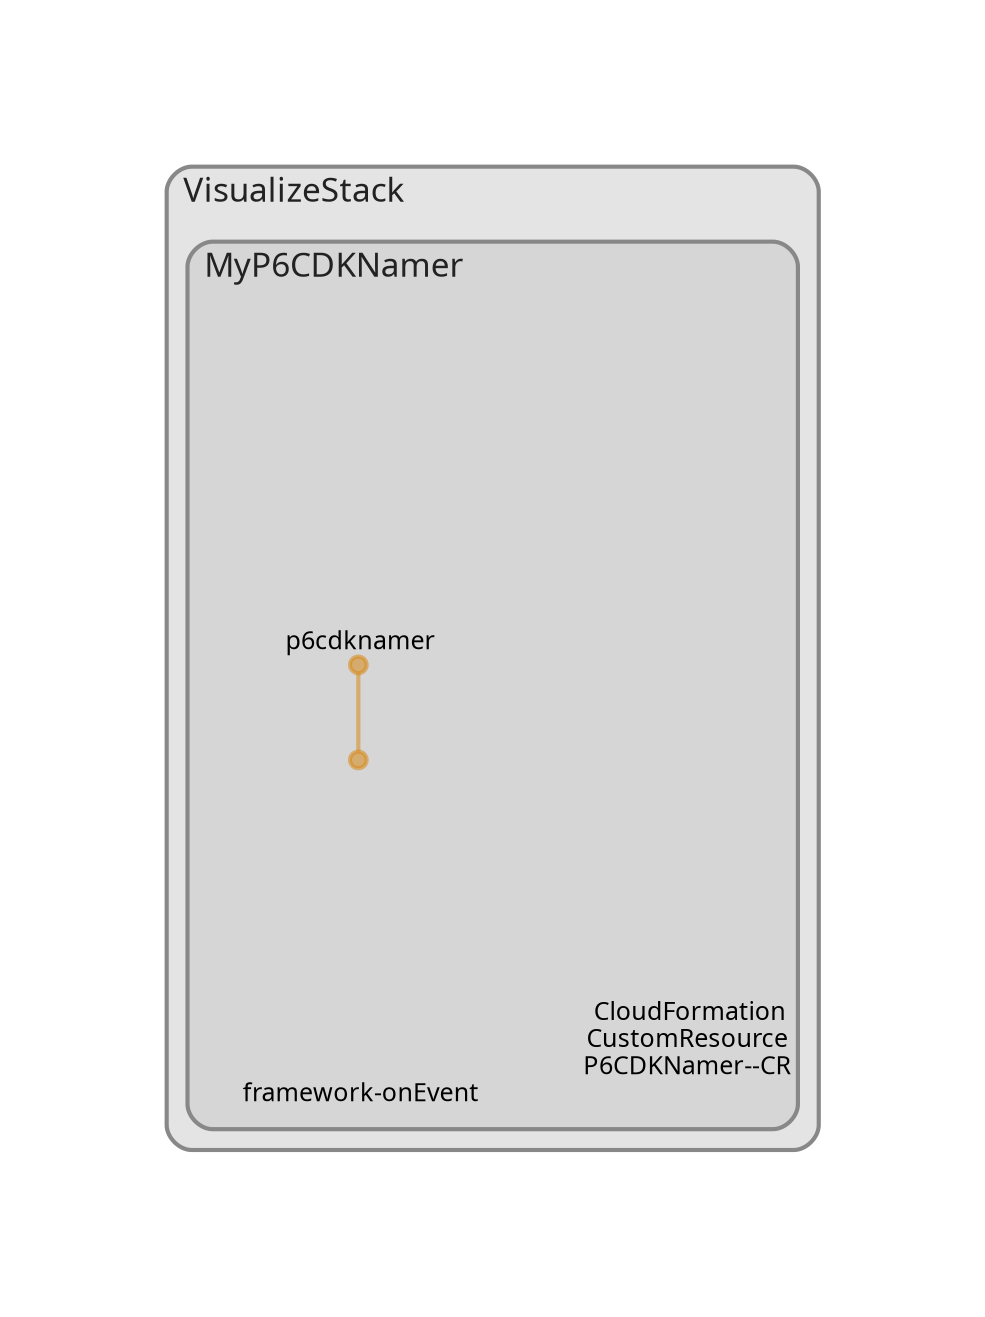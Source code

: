 digraph "Diagram" {
  splines = "ortho";
  pad = "1.0";
  nodesep = "0.60";
  ranksep = "0.75";
  fontname = "Sans-Serif";
  fontsize = "15";
  dpi = "200";
  rankdir = "BT";
  compound = "true";
  fontcolor = "#222222";
  edge [
    color = "#D5871488",
    penwidth = 2,
    arrowhead = "dot",
    arrowtail = "dot",
  ];
  node [
    shape = "box",
    style = "rounded",
    fixedsize = true,
    width = 1.7,
    height = 1.7,
    labelloc = "c",
    imagescale = true,
    fontname = "Sans-Serif",
    fontsize = 8,
    margin = 8,
  ];
  subgraph "VisualizeStack" {
    subgraph "cluster-SubGraph.VisualizeStack" {
      graph [
        label = "VisualizeStack",
        labelloc = "b",
        labeljust = "l",
        margin = "10",
        fontsize = "16",
        penwidth = "2",
        pencolor = "#888888",
        style = "filled,rounded",
        fillcolor = "#e4e4e4",
      ];
      subgraph "cluster-SubGraph.MyP6CDKNamer" {
        graph [
          label = "MyP6CDKNamer",
          labelloc = "b",
          labeljust = "l",
          margin = "10",
          fontsize = "16",
          penwidth = "2",
          pencolor = "#888888",
          style = "filled,rounded",
          fillcolor = "#d6d6d6",
        ];
        "VisualizeStack/MyP6CDKNamer/p6cdknamer" [
          label = " p6cdknamer",
          fontsize = 12,
          image = "/Users/philip/.p6/p6m7g8/p6-cdk-namer/node_modules/cdk-dia/icons/aws/Service/Arch_Compute/64/Arch_AWS-Lambda_64@5x.png",
          imagescale = "true",
          imagepos = "tc",
          penwidth = "0",
          shape = "node",
          fixedsize = "true",
          labelloc = "b",
          width = 2,
          height = 2.266,
        ];
        "VisualizeStack/MyP6CDKNamer/P6CDKNamer--CR" [
          label = " CloudFormation\nCustomResource\nP6CDKNamer--CR",
          fontsize = 12,
          image = "/Users/philip/.p6/p6m7g8/p6-cdk-namer/node_modules/cdk-dia/icons/aws/Service/Arch_Management-Governance/64/Arch_AWS-CloudFormation_64@5x.png",
          imagescale = "true",
          imagepos = "tc",
          penwidth = "0",
          shape = "node",
          fixedsize = "true",
          labelloc = "b",
          width = 1.2,
          height = 1.898,
        ];
        "VisualizeStack/MyP6CDKNamer/P6CDKNamer--Provider/framework-onEvent" [
          label = " framework-onEvent",
          fontsize = 12,
          image = "/Users/philip/.p6/p6m7g8/p6-cdk-namer/node_modules/cdk-dia/icons/aws/Service/Arch_Compute/64/Arch_AWS-Lambda_64@5x.png",
          imagescale = "true",
          imagepos = "tc",
          penwidth = "0",
          shape = "node",
          fixedsize = "true",
          labelloc = "b",
          width = 2,
          height = 2.266,
        ];
      }
    }
  }
  "VisualizeStack/MyP6CDKNamer/P6CDKNamer--Provider/framework-onEvent" -> "VisualizeStack/MyP6CDKNamer/p6cdknamer" [
    dir = "both",
  ];
}